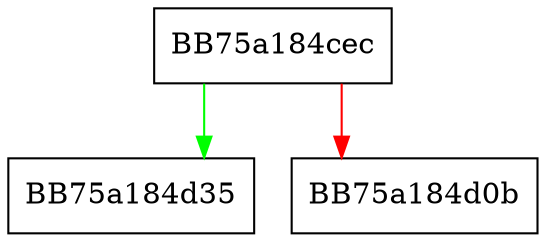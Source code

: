 digraph _Buy_nonzero {
  node [shape="box"];
  graph [splines=ortho];
  BB75a184cec -> BB75a184d35 [color="green"];
  BB75a184cec -> BB75a184d0b [color="red"];
}